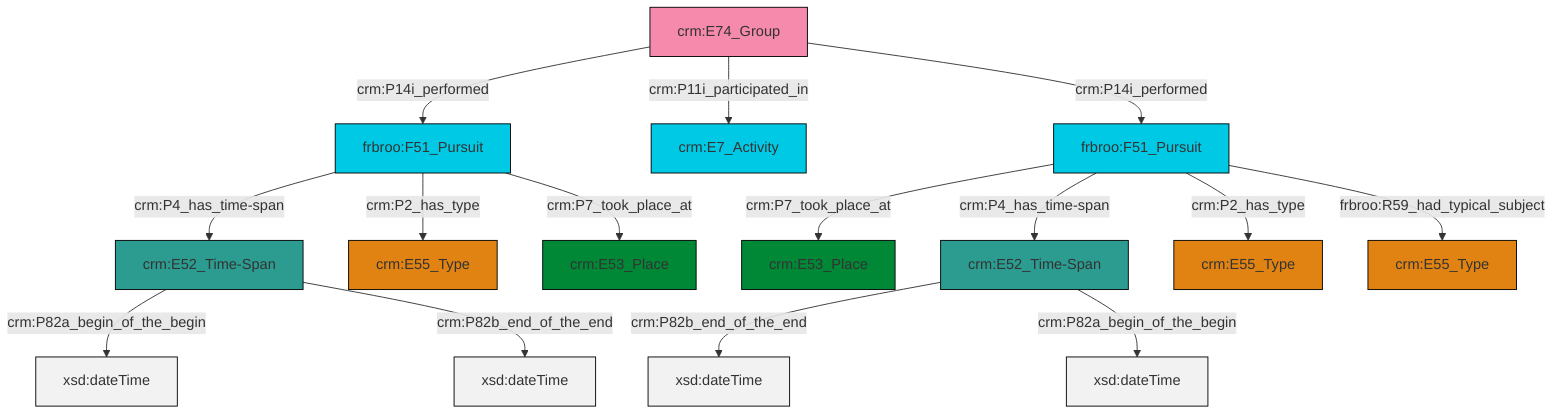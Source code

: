 graph TD
classDef Literal fill:#f2f2f2,stroke:#000000;
classDef CRM_Entity fill:#FFFFFF,stroke:#000000;
classDef Temporal_Entity fill:#00C9E6, stroke:#000000;
classDef Type fill:#E18312, stroke:#000000;
classDef Time-Span fill:#2C9C91, stroke:#000000;
classDef Appellation fill:#FFEB7F, stroke:#000000;
classDef Place fill:#008836, stroke:#000000;
classDef Persistent_Item fill:#B266B2, stroke:#000000;
classDef Conceptual_Object fill:#FFD700, stroke:#000000;
classDef Physical_Thing fill:#D2B48C, stroke:#000000;
classDef Actor fill:#f58aad, stroke:#000000;
classDef PC_Classes fill:#4ce600, stroke:#000000;
classDef Multi fill:#cccccc,stroke:#000000;

2["frbroo:F51_Pursuit"]:::Temporal_Entity -->|crm:P7_took_place_at| 3["crm:E53_Place"]:::Place
12["crm:E52_Time-Span"]:::Time-Span -->|crm:P82b_end_of_the_end| 13[xsd:dateTime]:::Literal
2["frbroo:F51_Pursuit"]:::Temporal_Entity -->|crm:P4_has_time-span| 12["crm:E52_Time-Span"]:::Time-Span
2["frbroo:F51_Pursuit"]:::Temporal_Entity -->|crm:P2_has_type| 0["crm:E55_Type"]:::Type
22["crm:E74_Group"]:::Actor -->|crm:P14i_performed| 20["frbroo:F51_Pursuit"]:::Temporal_Entity
20["frbroo:F51_Pursuit"]:::Temporal_Entity -->|crm:P4_has_time-span| 7["crm:E52_Time-Span"]:::Time-Span
7["crm:E52_Time-Span"]:::Time-Span -->|crm:P82a_begin_of_the_begin| 24[xsd:dateTime]:::Literal
22["crm:E74_Group"]:::Actor -->|crm:P11i_participated_in| 17["crm:E7_Activity"]:::Temporal_Entity
20["frbroo:F51_Pursuit"]:::Temporal_Entity -->|crm:P2_has_type| 4["crm:E55_Type"]:::Type
12["crm:E52_Time-Span"]:::Time-Span -->|crm:P82a_begin_of_the_begin| 26[xsd:dateTime]:::Literal
22["crm:E74_Group"]:::Actor -->|crm:P14i_performed| 2["frbroo:F51_Pursuit"]:::Temporal_Entity
2["frbroo:F51_Pursuit"]:::Temporal_Entity -->|frbroo:R59_had_typical_subject| 9["crm:E55_Type"]:::Type
20["frbroo:F51_Pursuit"]:::Temporal_Entity -->|crm:P7_took_place_at| 14["crm:E53_Place"]:::Place
7["crm:E52_Time-Span"]:::Time-Span -->|crm:P82b_end_of_the_end| 27[xsd:dateTime]:::Literal